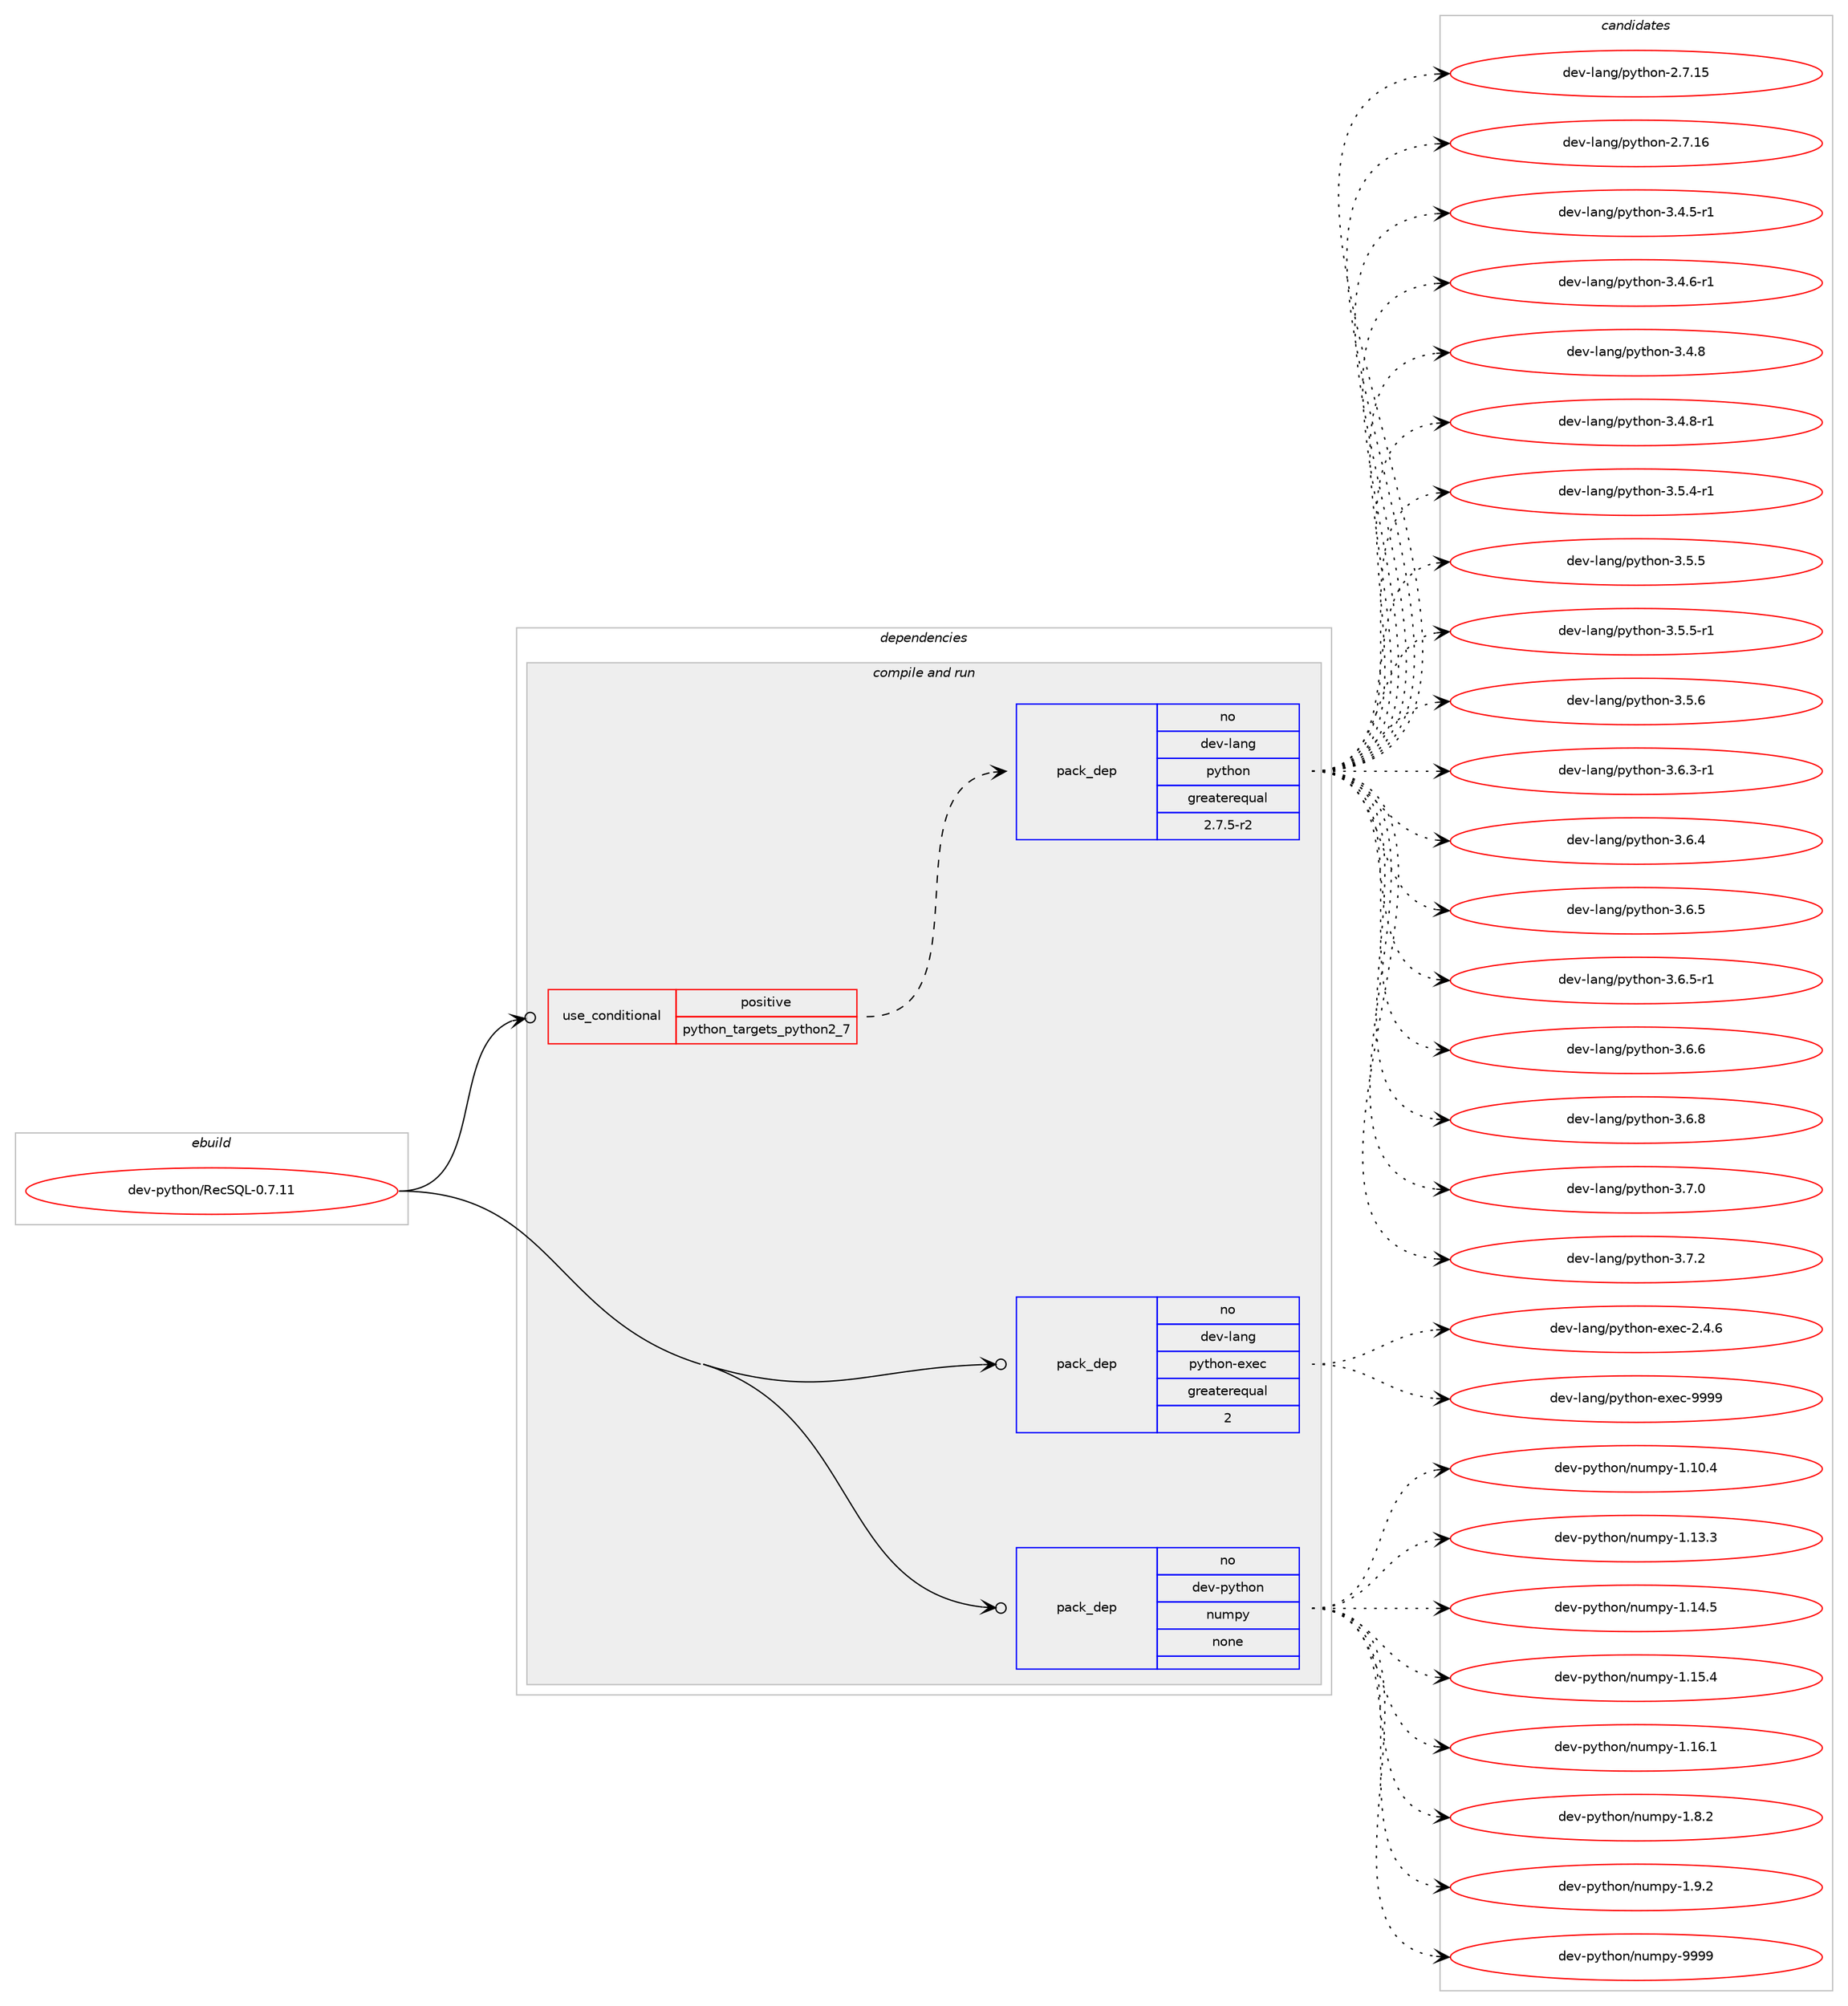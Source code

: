digraph prolog {

# *************
# Graph options
# *************

newrank=true;
concentrate=true;
compound=true;
graph [rankdir=LR,fontname=Helvetica,fontsize=10,ranksep=1.5];#, ranksep=2.5, nodesep=0.2];
edge  [arrowhead=vee];
node  [fontname=Helvetica,fontsize=10];

# **********
# The ebuild
# **********

subgraph cluster_leftcol {
color=gray;
rank=same;
label=<<i>ebuild</i>>;
id [label="dev-python/RecSQL-0.7.11", color=red, width=4, href="../dev-python/RecSQL-0.7.11.svg"];
}

# ****************
# The dependencies
# ****************

subgraph cluster_midcol {
color=gray;
label=<<i>dependencies</i>>;
subgraph cluster_compile {
fillcolor="#eeeeee";
style=filled;
label=<<i>compile</i>>;
}
subgraph cluster_compileandrun {
fillcolor="#eeeeee";
style=filled;
label=<<i>compile and run</i>>;
subgraph cond370542 {
dependency1397485 [label=<<TABLE BORDER="0" CELLBORDER="1" CELLSPACING="0" CELLPADDING="4"><TR><TD ROWSPAN="3" CELLPADDING="10">use_conditional</TD></TR><TR><TD>positive</TD></TR><TR><TD>python_targets_python2_7</TD></TR></TABLE>>, shape=none, color=red];
subgraph pack1003718 {
dependency1397486 [label=<<TABLE BORDER="0" CELLBORDER="1" CELLSPACING="0" CELLPADDING="4" WIDTH="220"><TR><TD ROWSPAN="6" CELLPADDING="30">pack_dep</TD></TR><TR><TD WIDTH="110">no</TD></TR><TR><TD>dev-lang</TD></TR><TR><TD>python</TD></TR><TR><TD>greaterequal</TD></TR><TR><TD>2.7.5-r2</TD></TR></TABLE>>, shape=none, color=blue];
}
dependency1397485:e -> dependency1397486:w [weight=20,style="dashed",arrowhead="vee"];
}
id:e -> dependency1397485:w [weight=20,style="solid",arrowhead="odotvee"];
subgraph pack1003719 {
dependency1397487 [label=<<TABLE BORDER="0" CELLBORDER="1" CELLSPACING="0" CELLPADDING="4" WIDTH="220"><TR><TD ROWSPAN="6" CELLPADDING="30">pack_dep</TD></TR><TR><TD WIDTH="110">no</TD></TR><TR><TD>dev-lang</TD></TR><TR><TD>python-exec</TD></TR><TR><TD>greaterequal</TD></TR><TR><TD>2</TD></TR></TABLE>>, shape=none, color=blue];
}
id:e -> dependency1397487:w [weight=20,style="solid",arrowhead="odotvee"];
subgraph pack1003720 {
dependency1397488 [label=<<TABLE BORDER="0" CELLBORDER="1" CELLSPACING="0" CELLPADDING="4" WIDTH="220"><TR><TD ROWSPAN="6" CELLPADDING="30">pack_dep</TD></TR><TR><TD WIDTH="110">no</TD></TR><TR><TD>dev-python</TD></TR><TR><TD>numpy</TD></TR><TR><TD>none</TD></TR><TR><TD></TD></TR></TABLE>>, shape=none, color=blue];
}
id:e -> dependency1397488:w [weight=20,style="solid",arrowhead="odotvee"];
}
subgraph cluster_run {
fillcolor="#eeeeee";
style=filled;
label=<<i>run</i>>;
}
}

# **************
# The candidates
# **************

subgraph cluster_choices {
rank=same;
color=gray;
label=<<i>candidates</i>>;

subgraph choice1003718 {
color=black;
nodesep=1;
choice10010111845108971101034711212111610411111045504655464953 [label="dev-lang/python-2.7.15", color=red, width=4,href="../dev-lang/python-2.7.15.svg"];
choice10010111845108971101034711212111610411111045504655464954 [label="dev-lang/python-2.7.16", color=red, width=4,href="../dev-lang/python-2.7.16.svg"];
choice1001011184510897110103471121211161041111104551465246534511449 [label="dev-lang/python-3.4.5-r1", color=red, width=4,href="../dev-lang/python-3.4.5-r1.svg"];
choice1001011184510897110103471121211161041111104551465246544511449 [label="dev-lang/python-3.4.6-r1", color=red, width=4,href="../dev-lang/python-3.4.6-r1.svg"];
choice100101118451089711010347112121116104111110455146524656 [label="dev-lang/python-3.4.8", color=red, width=4,href="../dev-lang/python-3.4.8.svg"];
choice1001011184510897110103471121211161041111104551465246564511449 [label="dev-lang/python-3.4.8-r1", color=red, width=4,href="../dev-lang/python-3.4.8-r1.svg"];
choice1001011184510897110103471121211161041111104551465346524511449 [label="dev-lang/python-3.5.4-r1", color=red, width=4,href="../dev-lang/python-3.5.4-r1.svg"];
choice100101118451089711010347112121116104111110455146534653 [label="dev-lang/python-3.5.5", color=red, width=4,href="../dev-lang/python-3.5.5.svg"];
choice1001011184510897110103471121211161041111104551465346534511449 [label="dev-lang/python-3.5.5-r1", color=red, width=4,href="../dev-lang/python-3.5.5-r1.svg"];
choice100101118451089711010347112121116104111110455146534654 [label="dev-lang/python-3.5.6", color=red, width=4,href="../dev-lang/python-3.5.6.svg"];
choice1001011184510897110103471121211161041111104551465446514511449 [label="dev-lang/python-3.6.3-r1", color=red, width=4,href="../dev-lang/python-3.6.3-r1.svg"];
choice100101118451089711010347112121116104111110455146544652 [label="dev-lang/python-3.6.4", color=red, width=4,href="../dev-lang/python-3.6.4.svg"];
choice100101118451089711010347112121116104111110455146544653 [label="dev-lang/python-3.6.5", color=red, width=4,href="../dev-lang/python-3.6.5.svg"];
choice1001011184510897110103471121211161041111104551465446534511449 [label="dev-lang/python-3.6.5-r1", color=red, width=4,href="../dev-lang/python-3.6.5-r1.svg"];
choice100101118451089711010347112121116104111110455146544654 [label="dev-lang/python-3.6.6", color=red, width=4,href="../dev-lang/python-3.6.6.svg"];
choice100101118451089711010347112121116104111110455146544656 [label="dev-lang/python-3.6.8", color=red, width=4,href="../dev-lang/python-3.6.8.svg"];
choice100101118451089711010347112121116104111110455146554648 [label="dev-lang/python-3.7.0", color=red, width=4,href="../dev-lang/python-3.7.0.svg"];
choice100101118451089711010347112121116104111110455146554650 [label="dev-lang/python-3.7.2", color=red, width=4,href="../dev-lang/python-3.7.2.svg"];
dependency1397486:e -> choice10010111845108971101034711212111610411111045504655464953:w [style=dotted,weight="100"];
dependency1397486:e -> choice10010111845108971101034711212111610411111045504655464954:w [style=dotted,weight="100"];
dependency1397486:e -> choice1001011184510897110103471121211161041111104551465246534511449:w [style=dotted,weight="100"];
dependency1397486:e -> choice1001011184510897110103471121211161041111104551465246544511449:w [style=dotted,weight="100"];
dependency1397486:e -> choice100101118451089711010347112121116104111110455146524656:w [style=dotted,weight="100"];
dependency1397486:e -> choice1001011184510897110103471121211161041111104551465246564511449:w [style=dotted,weight="100"];
dependency1397486:e -> choice1001011184510897110103471121211161041111104551465346524511449:w [style=dotted,weight="100"];
dependency1397486:e -> choice100101118451089711010347112121116104111110455146534653:w [style=dotted,weight="100"];
dependency1397486:e -> choice1001011184510897110103471121211161041111104551465346534511449:w [style=dotted,weight="100"];
dependency1397486:e -> choice100101118451089711010347112121116104111110455146534654:w [style=dotted,weight="100"];
dependency1397486:e -> choice1001011184510897110103471121211161041111104551465446514511449:w [style=dotted,weight="100"];
dependency1397486:e -> choice100101118451089711010347112121116104111110455146544652:w [style=dotted,weight="100"];
dependency1397486:e -> choice100101118451089711010347112121116104111110455146544653:w [style=dotted,weight="100"];
dependency1397486:e -> choice1001011184510897110103471121211161041111104551465446534511449:w [style=dotted,weight="100"];
dependency1397486:e -> choice100101118451089711010347112121116104111110455146544654:w [style=dotted,weight="100"];
dependency1397486:e -> choice100101118451089711010347112121116104111110455146544656:w [style=dotted,weight="100"];
dependency1397486:e -> choice100101118451089711010347112121116104111110455146554648:w [style=dotted,weight="100"];
dependency1397486:e -> choice100101118451089711010347112121116104111110455146554650:w [style=dotted,weight="100"];
}
subgraph choice1003719 {
color=black;
nodesep=1;
choice1001011184510897110103471121211161041111104510112010199455046524654 [label="dev-lang/python-exec-2.4.6", color=red, width=4,href="../dev-lang/python-exec-2.4.6.svg"];
choice10010111845108971101034711212111610411111045101120101994557575757 [label="dev-lang/python-exec-9999", color=red, width=4,href="../dev-lang/python-exec-9999.svg"];
dependency1397487:e -> choice1001011184510897110103471121211161041111104510112010199455046524654:w [style=dotted,weight="100"];
dependency1397487:e -> choice10010111845108971101034711212111610411111045101120101994557575757:w [style=dotted,weight="100"];
}
subgraph choice1003720 {
color=black;
nodesep=1;
choice100101118451121211161041111104711011710911212145494649484652 [label="dev-python/numpy-1.10.4", color=red, width=4,href="../dev-python/numpy-1.10.4.svg"];
choice100101118451121211161041111104711011710911212145494649514651 [label="dev-python/numpy-1.13.3", color=red, width=4,href="../dev-python/numpy-1.13.3.svg"];
choice100101118451121211161041111104711011710911212145494649524653 [label="dev-python/numpy-1.14.5", color=red, width=4,href="../dev-python/numpy-1.14.5.svg"];
choice100101118451121211161041111104711011710911212145494649534652 [label="dev-python/numpy-1.15.4", color=red, width=4,href="../dev-python/numpy-1.15.4.svg"];
choice100101118451121211161041111104711011710911212145494649544649 [label="dev-python/numpy-1.16.1", color=red, width=4,href="../dev-python/numpy-1.16.1.svg"];
choice1001011184511212111610411111047110117109112121454946564650 [label="dev-python/numpy-1.8.2", color=red, width=4,href="../dev-python/numpy-1.8.2.svg"];
choice1001011184511212111610411111047110117109112121454946574650 [label="dev-python/numpy-1.9.2", color=red, width=4,href="../dev-python/numpy-1.9.2.svg"];
choice10010111845112121116104111110471101171091121214557575757 [label="dev-python/numpy-9999", color=red, width=4,href="../dev-python/numpy-9999.svg"];
dependency1397488:e -> choice100101118451121211161041111104711011710911212145494649484652:w [style=dotted,weight="100"];
dependency1397488:e -> choice100101118451121211161041111104711011710911212145494649514651:w [style=dotted,weight="100"];
dependency1397488:e -> choice100101118451121211161041111104711011710911212145494649524653:w [style=dotted,weight="100"];
dependency1397488:e -> choice100101118451121211161041111104711011710911212145494649534652:w [style=dotted,weight="100"];
dependency1397488:e -> choice100101118451121211161041111104711011710911212145494649544649:w [style=dotted,weight="100"];
dependency1397488:e -> choice1001011184511212111610411111047110117109112121454946564650:w [style=dotted,weight="100"];
dependency1397488:e -> choice1001011184511212111610411111047110117109112121454946574650:w [style=dotted,weight="100"];
dependency1397488:e -> choice10010111845112121116104111110471101171091121214557575757:w [style=dotted,weight="100"];
}
}

}
